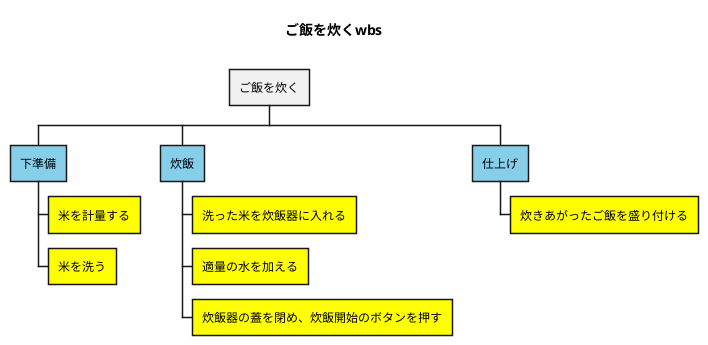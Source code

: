 @startwbs ご飯を炊く
title
ご飯を炊くwbs

endtitle
* ご飯を炊く
**[#SkyBlue] 下準備
***[#Yellow] 米を計量する
***[#Yellow] 米を洗う
**[#SkyBlue] 炊飯
***[#Yellow] 洗った米を炊飯器に入れる
***[#Yellow] 適量の水を加える
***[#Yellow] 炊飯器の蓋を閉め、炊飯開始のボタンを押す
**[#SkyBlue] 仕上げ
***[#Yellow] 炊きあがったご飯を盛り付ける


@endwbs
